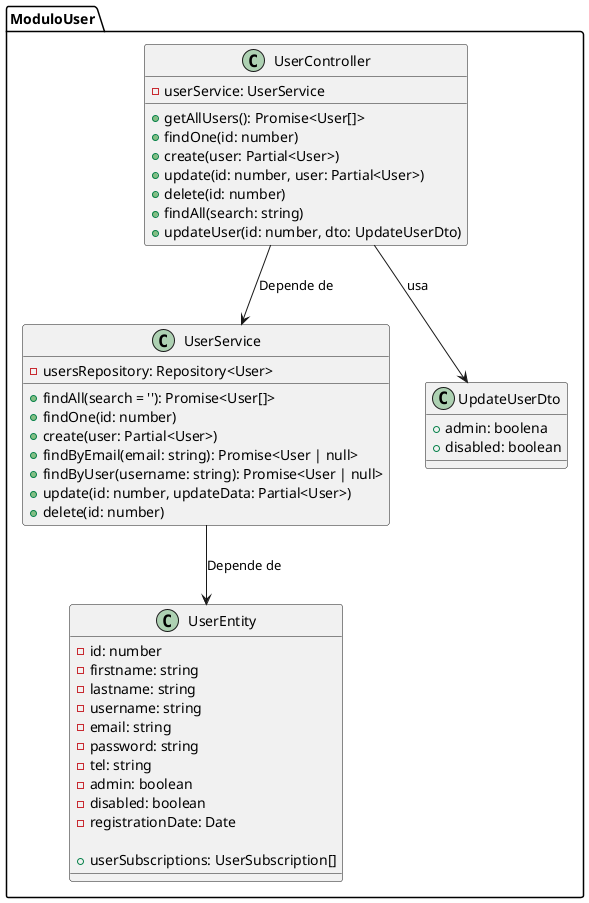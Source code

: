@startuml

package ModuloUser {
    class UserEntity {
        - id: number
        - firstname: string
        - lastname: string
        - username: string
        - email: string
        - password: string
        - tel: string
        - admin: boolean
        - disabled: boolean
        - registrationDate: Date
        
        + userSubscriptions: UserSubscription[]
    }

    class UserService {
        - usersRepository: Repository<User>

        + findAll(search = ''): Promise<User[]>
        + findOne(id: number)
        + create(user: Partial<User>)
        + findByEmail(email: string): Promise<User | null>
        + findByUser(username: string): Promise<User | null>
        + update(id: number, updateData: Partial<User>)
        + delete(id: number)
    }

    Class UserController {
        - userService: UserService

        + getAllUsers(): Promise<User[]>
        + findOne(id: number)
        + create(user: Partial<User>)
        + update(id: number, user: Partial<User>)
        + delete(id: number)
        + findAll(search: string)
        + updateUser(id: number, dto: UpdateUserDto)
    }

    class UpdateUserDto {
        + admin: boolena
        + disabled: boolean
    }
}

' relaciones 
UserController --> UserService : Depende de
UserService --> UserEntity : Depende de
UserController --> UpdateUserDto : usa
@enduml